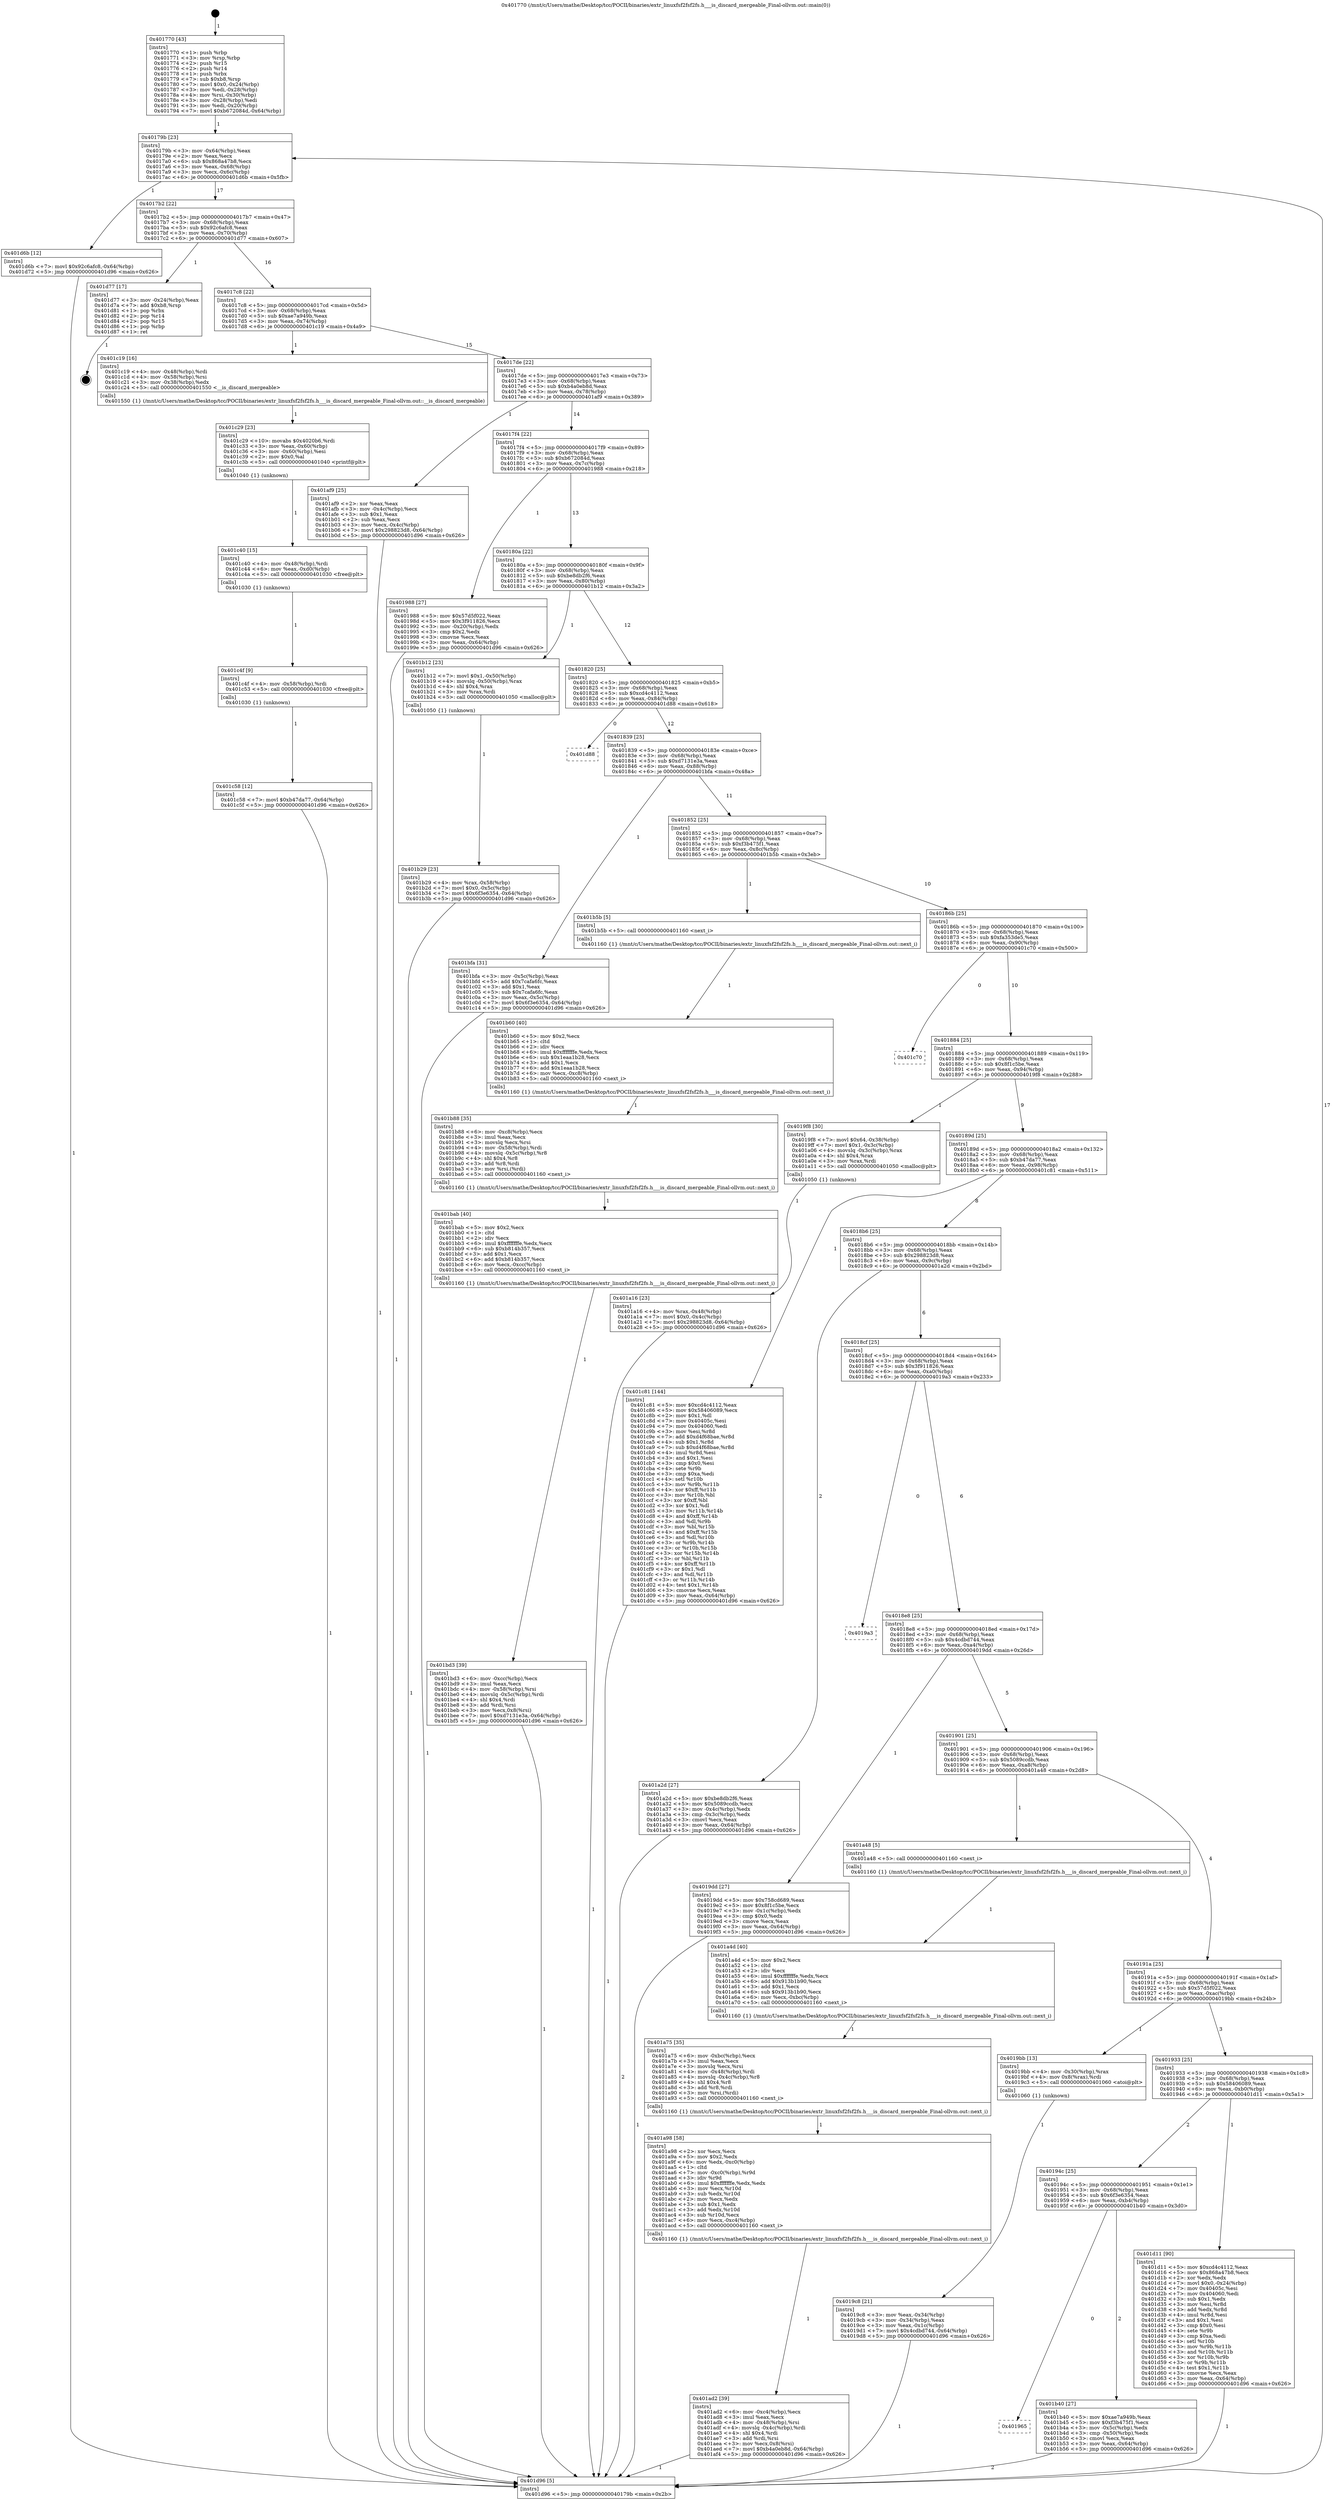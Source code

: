 digraph "0x401770" {
  label = "0x401770 (/mnt/c/Users/mathe/Desktop/tcc/POCII/binaries/extr_linuxfsf2fsf2fs.h___is_discard_mergeable_Final-ollvm.out::main(0))"
  labelloc = "t"
  node[shape=record]

  Entry [label="",width=0.3,height=0.3,shape=circle,fillcolor=black,style=filled]
  "0x40179b" [label="{
     0x40179b [23]\l
     | [instrs]\l
     &nbsp;&nbsp;0x40179b \<+3\>: mov -0x64(%rbp),%eax\l
     &nbsp;&nbsp;0x40179e \<+2\>: mov %eax,%ecx\l
     &nbsp;&nbsp;0x4017a0 \<+6\>: sub $0x868a47b8,%ecx\l
     &nbsp;&nbsp;0x4017a6 \<+3\>: mov %eax,-0x68(%rbp)\l
     &nbsp;&nbsp;0x4017a9 \<+3\>: mov %ecx,-0x6c(%rbp)\l
     &nbsp;&nbsp;0x4017ac \<+6\>: je 0000000000401d6b \<main+0x5fb\>\l
  }"]
  "0x401d6b" [label="{
     0x401d6b [12]\l
     | [instrs]\l
     &nbsp;&nbsp;0x401d6b \<+7\>: movl $0x92c6afc8,-0x64(%rbp)\l
     &nbsp;&nbsp;0x401d72 \<+5\>: jmp 0000000000401d96 \<main+0x626\>\l
  }"]
  "0x4017b2" [label="{
     0x4017b2 [22]\l
     | [instrs]\l
     &nbsp;&nbsp;0x4017b2 \<+5\>: jmp 00000000004017b7 \<main+0x47\>\l
     &nbsp;&nbsp;0x4017b7 \<+3\>: mov -0x68(%rbp),%eax\l
     &nbsp;&nbsp;0x4017ba \<+5\>: sub $0x92c6afc8,%eax\l
     &nbsp;&nbsp;0x4017bf \<+3\>: mov %eax,-0x70(%rbp)\l
     &nbsp;&nbsp;0x4017c2 \<+6\>: je 0000000000401d77 \<main+0x607\>\l
  }"]
  Exit [label="",width=0.3,height=0.3,shape=circle,fillcolor=black,style=filled,peripheries=2]
  "0x401d77" [label="{
     0x401d77 [17]\l
     | [instrs]\l
     &nbsp;&nbsp;0x401d77 \<+3\>: mov -0x24(%rbp),%eax\l
     &nbsp;&nbsp;0x401d7a \<+7\>: add $0xb8,%rsp\l
     &nbsp;&nbsp;0x401d81 \<+1\>: pop %rbx\l
     &nbsp;&nbsp;0x401d82 \<+2\>: pop %r14\l
     &nbsp;&nbsp;0x401d84 \<+2\>: pop %r15\l
     &nbsp;&nbsp;0x401d86 \<+1\>: pop %rbp\l
     &nbsp;&nbsp;0x401d87 \<+1\>: ret\l
  }"]
  "0x4017c8" [label="{
     0x4017c8 [22]\l
     | [instrs]\l
     &nbsp;&nbsp;0x4017c8 \<+5\>: jmp 00000000004017cd \<main+0x5d\>\l
     &nbsp;&nbsp;0x4017cd \<+3\>: mov -0x68(%rbp),%eax\l
     &nbsp;&nbsp;0x4017d0 \<+5\>: sub $0xae7a949b,%eax\l
     &nbsp;&nbsp;0x4017d5 \<+3\>: mov %eax,-0x74(%rbp)\l
     &nbsp;&nbsp;0x4017d8 \<+6\>: je 0000000000401c19 \<main+0x4a9\>\l
  }"]
  "0x401c58" [label="{
     0x401c58 [12]\l
     | [instrs]\l
     &nbsp;&nbsp;0x401c58 \<+7\>: movl $0xb47da77,-0x64(%rbp)\l
     &nbsp;&nbsp;0x401c5f \<+5\>: jmp 0000000000401d96 \<main+0x626\>\l
  }"]
  "0x401c19" [label="{
     0x401c19 [16]\l
     | [instrs]\l
     &nbsp;&nbsp;0x401c19 \<+4\>: mov -0x48(%rbp),%rdi\l
     &nbsp;&nbsp;0x401c1d \<+4\>: mov -0x58(%rbp),%rsi\l
     &nbsp;&nbsp;0x401c21 \<+3\>: mov -0x38(%rbp),%edx\l
     &nbsp;&nbsp;0x401c24 \<+5\>: call 0000000000401550 \<__is_discard_mergeable\>\l
     | [calls]\l
     &nbsp;&nbsp;0x401550 \{1\} (/mnt/c/Users/mathe/Desktop/tcc/POCII/binaries/extr_linuxfsf2fsf2fs.h___is_discard_mergeable_Final-ollvm.out::__is_discard_mergeable)\l
  }"]
  "0x4017de" [label="{
     0x4017de [22]\l
     | [instrs]\l
     &nbsp;&nbsp;0x4017de \<+5\>: jmp 00000000004017e3 \<main+0x73\>\l
     &nbsp;&nbsp;0x4017e3 \<+3\>: mov -0x68(%rbp),%eax\l
     &nbsp;&nbsp;0x4017e6 \<+5\>: sub $0xb4a0eb8d,%eax\l
     &nbsp;&nbsp;0x4017eb \<+3\>: mov %eax,-0x78(%rbp)\l
     &nbsp;&nbsp;0x4017ee \<+6\>: je 0000000000401af9 \<main+0x389\>\l
  }"]
  "0x401c4f" [label="{
     0x401c4f [9]\l
     | [instrs]\l
     &nbsp;&nbsp;0x401c4f \<+4\>: mov -0x58(%rbp),%rdi\l
     &nbsp;&nbsp;0x401c53 \<+5\>: call 0000000000401030 \<free@plt\>\l
     | [calls]\l
     &nbsp;&nbsp;0x401030 \{1\} (unknown)\l
  }"]
  "0x401af9" [label="{
     0x401af9 [25]\l
     | [instrs]\l
     &nbsp;&nbsp;0x401af9 \<+2\>: xor %eax,%eax\l
     &nbsp;&nbsp;0x401afb \<+3\>: mov -0x4c(%rbp),%ecx\l
     &nbsp;&nbsp;0x401afe \<+3\>: sub $0x1,%eax\l
     &nbsp;&nbsp;0x401b01 \<+2\>: sub %eax,%ecx\l
     &nbsp;&nbsp;0x401b03 \<+3\>: mov %ecx,-0x4c(%rbp)\l
     &nbsp;&nbsp;0x401b06 \<+7\>: movl $0x298823d8,-0x64(%rbp)\l
     &nbsp;&nbsp;0x401b0d \<+5\>: jmp 0000000000401d96 \<main+0x626\>\l
  }"]
  "0x4017f4" [label="{
     0x4017f4 [22]\l
     | [instrs]\l
     &nbsp;&nbsp;0x4017f4 \<+5\>: jmp 00000000004017f9 \<main+0x89\>\l
     &nbsp;&nbsp;0x4017f9 \<+3\>: mov -0x68(%rbp),%eax\l
     &nbsp;&nbsp;0x4017fc \<+5\>: sub $0xb672084d,%eax\l
     &nbsp;&nbsp;0x401801 \<+3\>: mov %eax,-0x7c(%rbp)\l
     &nbsp;&nbsp;0x401804 \<+6\>: je 0000000000401988 \<main+0x218\>\l
  }"]
  "0x401c40" [label="{
     0x401c40 [15]\l
     | [instrs]\l
     &nbsp;&nbsp;0x401c40 \<+4\>: mov -0x48(%rbp),%rdi\l
     &nbsp;&nbsp;0x401c44 \<+6\>: mov %eax,-0xd0(%rbp)\l
     &nbsp;&nbsp;0x401c4a \<+5\>: call 0000000000401030 \<free@plt\>\l
     | [calls]\l
     &nbsp;&nbsp;0x401030 \{1\} (unknown)\l
  }"]
  "0x401988" [label="{
     0x401988 [27]\l
     | [instrs]\l
     &nbsp;&nbsp;0x401988 \<+5\>: mov $0x57d5f022,%eax\l
     &nbsp;&nbsp;0x40198d \<+5\>: mov $0x3f911826,%ecx\l
     &nbsp;&nbsp;0x401992 \<+3\>: mov -0x20(%rbp),%edx\l
     &nbsp;&nbsp;0x401995 \<+3\>: cmp $0x2,%edx\l
     &nbsp;&nbsp;0x401998 \<+3\>: cmovne %ecx,%eax\l
     &nbsp;&nbsp;0x40199b \<+3\>: mov %eax,-0x64(%rbp)\l
     &nbsp;&nbsp;0x40199e \<+5\>: jmp 0000000000401d96 \<main+0x626\>\l
  }"]
  "0x40180a" [label="{
     0x40180a [22]\l
     | [instrs]\l
     &nbsp;&nbsp;0x40180a \<+5\>: jmp 000000000040180f \<main+0x9f\>\l
     &nbsp;&nbsp;0x40180f \<+3\>: mov -0x68(%rbp),%eax\l
     &nbsp;&nbsp;0x401812 \<+5\>: sub $0xbe8db2f6,%eax\l
     &nbsp;&nbsp;0x401817 \<+3\>: mov %eax,-0x80(%rbp)\l
     &nbsp;&nbsp;0x40181a \<+6\>: je 0000000000401b12 \<main+0x3a2\>\l
  }"]
  "0x401d96" [label="{
     0x401d96 [5]\l
     | [instrs]\l
     &nbsp;&nbsp;0x401d96 \<+5\>: jmp 000000000040179b \<main+0x2b\>\l
  }"]
  "0x401770" [label="{
     0x401770 [43]\l
     | [instrs]\l
     &nbsp;&nbsp;0x401770 \<+1\>: push %rbp\l
     &nbsp;&nbsp;0x401771 \<+3\>: mov %rsp,%rbp\l
     &nbsp;&nbsp;0x401774 \<+2\>: push %r15\l
     &nbsp;&nbsp;0x401776 \<+2\>: push %r14\l
     &nbsp;&nbsp;0x401778 \<+1\>: push %rbx\l
     &nbsp;&nbsp;0x401779 \<+7\>: sub $0xb8,%rsp\l
     &nbsp;&nbsp;0x401780 \<+7\>: movl $0x0,-0x24(%rbp)\l
     &nbsp;&nbsp;0x401787 \<+3\>: mov %edi,-0x28(%rbp)\l
     &nbsp;&nbsp;0x40178a \<+4\>: mov %rsi,-0x30(%rbp)\l
     &nbsp;&nbsp;0x40178e \<+3\>: mov -0x28(%rbp),%edi\l
     &nbsp;&nbsp;0x401791 \<+3\>: mov %edi,-0x20(%rbp)\l
     &nbsp;&nbsp;0x401794 \<+7\>: movl $0xb672084d,-0x64(%rbp)\l
  }"]
  "0x401c29" [label="{
     0x401c29 [23]\l
     | [instrs]\l
     &nbsp;&nbsp;0x401c29 \<+10\>: movabs $0x4020b6,%rdi\l
     &nbsp;&nbsp;0x401c33 \<+3\>: mov %eax,-0x60(%rbp)\l
     &nbsp;&nbsp;0x401c36 \<+3\>: mov -0x60(%rbp),%esi\l
     &nbsp;&nbsp;0x401c39 \<+2\>: mov $0x0,%al\l
     &nbsp;&nbsp;0x401c3b \<+5\>: call 0000000000401040 \<printf@plt\>\l
     | [calls]\l
     &nbsp;&nbsp;0x401040 \{1\} (unknown)\l
  }"]
  "0x401b12" [label="{
     0x401b12 [23]\l
     | [instrs]\l
     &nbsp;&nbsp;0x401b12 \<+7\>: movl $0x1,-0x50(%rbp)\l
     &nbsp;&nbsp;0x401b19 \<+4\>: movslq -0x50(%rbp),%rax\l
     &nbsp;&nbsp;0x401b1d \<+4\>: shl $0x4,%rax\l
     &nbsp;&nbsp;0x401b21 \<+3\>: mov %rax,%rdi\l
     &nbsp;&nbsp;0x401b24 \<+5\>: call 0000000000401050 \<malloc@plt\>\l
     | [calls]\l
     &nbsp;&nbsp;0x401050 \{1\} (unknown)\l
  }"]
  "0x401820" [label="{
     0x401820 [25]\l
     | [instrs]\l
     &nbsp;&nbsp;0x401820 \<+5\>: jmp 0000000000401825 \<main+0xb5\>\l
     &nbsp;&nbsp;0x401825 \<+3\>: mov -0x68(%rbp),%eax\l
     &nbsp;&nbsp;0x401828 \<+5\>: sub $0xcd4c4112,%eax\l
     &nbsp;&nbsp;0x40182d \<+6\>: mov %eax,-0x84(%rbp)\l
     &nbsp;&nbsp;0x401833 \<+6\>: je 0000000000401d88 \<main+0x618\>\l
  }"]
  "0x401bd3" [label="{
     0x401bd3 [39]\l
     | [instrs]\l
     &nbsp;&nbsp;0x401bd3 \<+6\>: mov -0xcc(%rbp),%ecx\l
     &nbsp;&nbsp;0x401bd9 \<+3\>: imul %eax,%ecx\l
     &nbsp;&nbsp;0x401bdc \<+4\>: mov -0x58(%rbp),%rsi\l
     &nbsp;&nbsp;0x401be0 \<+4\>: movslq -0x5c(%rbp),%rdi\l
     &nbsp;&nbsp;0x401be4 \<+4\>: shl $0x4,%rdi\l
     &nbsp;&nbsp;0x401be8 \<+3\>: add %rdi,%rsi\l
     &nbsp;&nbsp;0x401beb \<+3\>: mov %ecx,0x8(%rsi)\l
     &nbsp;&nbsp;0x401bee \<+7\>: movl $0xd7131e3a,-0x64(%rbp)\l
     &nbsp;&nbsp;0x401bf5 \<+5\>: jmp 0000000000401d96 \<main+0x626\>\l
  }"]
  "0x401d88" [label="{
     0x401d88\l
  }", style=dashed]
  "0x401839" [label="{
     0x401839 [25]\l
     | [instrs]\l
     &nbsp;&nbsp;0x401839 \<+5\>: jmp 000000000040183e \<main+0xce\>\l
     &nbsp;&nbsp;0x40183e \<+3\>: mov -0x68(%rbp),%eax\l
     &nbsp;&nbsp;0x401841 \<+5\>: sub $0xd7131e3a,%eax\l
     &nbsp;&nbsp;0x401846 \<+6\>: mov %eax,-0x88(%rbp)\l
     &nbsp;&nbsp;0x40184c \<+6\>: je 0000000000401bfa \<main+0x48a\>\l
  }"]
  "0x401bab" [label="{
     0x401bab [40]\l
     | [instrs]\l
     &nbsp;&nbsp;0x401bab \<+5\>: mov $0x2,%ecx\l
     &nbsp;&nbsp;0x401bb0 \<+1\>: cltd\l
     &nbsp;&nbsp;0x401bb1 \<+2\>: idiv %ecx\l
     &nbsp;&nbsp;0x401bb3 \<+6\>: imul $0xfffffffe,%edx,%ecx\l
     &nbsp;&nbsp;0x401bb9 \<+6\>: sub $0xb814b357,%ecx\l
     &nbsp;&nbsp;0x401bbf \<+3\>: add $0x1,%ecx\l
     &nbsp;&nbsp;0x401bc2 \<+6\>: add $0xb814b357,%ecx\l
     &nbsp;&nbsp;0x401bc8 \<+6\>: mov %ecx,-0xcc(%rbp)\l
     &nbsp;&nbsp;0x401bce \<+5\>: call 0000000000401160 \<next_i\>\l
     | [calls]\l
     &nbsp;&nbsp;0x401160 \{1\} (/mnt/c/Users/mathe/Desktop/tcc/POCII/binaries/extr_linuxfsf2fsf2fs.h___is_discard_mergeable_Final-ollvm.out::next_i)\l
  }"]
  "0x401bfa" [label="{
     0x401bfa [31]\l
     | [instrs]\l
     &nbsp;&nbsp;0x401bfa \<+3\>: mov -0x5c(%rbp),%eax\l
     &nbsp;&nbsp;0x401bfd \<+5\>: add $0x7cafa6fc,%eax\l
     &nbsp;&nbsp;0x401c02 \<+3\>: add $0x1,%eax\l
     &nbsp;&nbsp;0x401c05 \<+5\>: sub $0x7cafa6fc,%eax\l
     &nbsp;&nbsp;0x401c0a \<+3\>: mov %eax,-0x5c(%rbp)\l
     &nbsp;&nbsp;0x401c0d \<+7\>: movl $0x6f3e6354,-0x64(%rbp)\l
     &nbsp;&nbsp;0x401c14 \<+5\>: jmp 0000000000401d96 \<main+0x626\>\l
  }"]
  "0x401852" [label="{
     0x401852 [25]\l
     | [instrs]\l
     &nbsp;&nbsp;0x401852 \<+5\>: jmp 0000000000401857 \<main+0xe7\>\l
     &nbsp;&nbsp;0x401857 \<+3\>: mov -0x68(%rbp),%eax\l
     &nbsp;&nbsp;0x40185a \<+5\>: sub $0xf3b475f1,%eax\l
     &nbsp;&nbsp;0x40185f \<+6\>: mov %eax,-0x8c(%rbp)\l
     &nbsp;&nbsp;0x401865 \<+6\>: je 0000000000401b5b \<main+0x3eb\>\l
  }"]
  "0x401b88" [label="{
     0x401b88 [35]\l
     | [instrs]\l
     &nbsp;&nbsp;0x401b88 \<+6\>: mov -0xc8(%rbp),%ecx\l
     &nbsp;&nbsp;0x401b8e \<+3\>: imul %eax,%ecx\l
     &nbsp;&nbsp;0x401b91 \<+3\>: movslq %ecx,%rsi\l
     &nbsp;&nbsp;0x401b94 \<+4\>: mov -0x58(%rbp),%rdi\l
     &nbsp;&nbsp;0x401b98 \<+4\>: movslq -0x5c(%rbp),%r8\l
     &nbsp;&nbsp;0x401b9c \<+4\>: shl $0x4,%r8\l
     &nbsp;&nbsp;0x401ba0 \<+3\>: add %r8,%rdi\l
     &nbsp;&nbsp;0x401ba3 \<+3\>: mov %rsi,(%rdi)\l
     &nbsp;&nbsp;0x401ba6 \<+5\>: call 0000000000401160 \<next_i\>\l
     | [calls]\l
     &nbsp;&nbsp;0x401160 \{1\} (/mnt/c/Users/mathe/Desktop/tcc/POCII/binaries/extr_linuxfsf2fsf2fs.h___is_discard_mergeable_Final-ollvm.out::next_i)\l
  }"]
  "0x401b5b" [label="{
     0x401b5b [5]\l
     | [instrs]\l
     &nbsp;&nbsp;0x401b5b \<+5\>: call 0000000000401160 \<next_i\>\l
     | [calls]\l
     &nbsp;&nbsp;0x401160 \{1\} (/mnt/c/Users/mathe/Desktop/tcc/POCII/binaries/extr_linuxfsf2fsf2fs.h___is_discard_mergeable_Final-ollvm.out::next_i)\l
  }"]
  "0x40186b" [label="{
     0x40186b [25]\l
     | [instrs]\l
     &nbsp;&nbsp;0x40186b \<+5\>: jmp 0000000000401870 \<main+0x100\>\l
     &nbsp;&nbsp;0x401870 \<+3\>: mov -0x68(%rbp),%eax\l
     &nbsp;&nbsp;0x401873 \<+5\>: sub $0xfa353de5,%eax\l
     &nbsp;&nbsp;0x401878 \<+6\>: mov %eax,-0x90(%rbp)\l
     &nbsp;&nbsp;0x40187e \<+6\>: je 0000000000401c70 \<main+0x500\>\l
  }"]
  "0x401b60" [label="{
     0x401b60 [40]\l
     | [instrs]\l
     &nbsp;&nbsp;0x401b60 \<+5\>: mov $0x2,%ecx\l
     &nbsp;&nbsp;0x401b65 \<+1\>: cltd\l
     &nbsp;&nbsp;0x401b66 \<+2\>: idiv %ecx\l
     &nbsp;&nbsp;0x401b68 \<+6\>: imul $0xfffffffe,%edx,%ecx\l
     &nbsp;&nbsp;0x401b6e \<+6\>: sub $0x1eaa1b28,%ecx\l
     &nbsp;&nbsp;0x401b74 \<+3\>: add $0x1,%ecx\l
     &nbsp;&nbsp;0x401b77 \<+6\>: add $0x1eaa1b28,%ecx\l
     &nbsp;&nbsp;0x401b7d \<+6\>: mov %ecx,-0xc8(%rbp)\l
     &nbsp;&nbsp;0x401b83 \<+5\>: call 0000000000401160 \<next_i\>\l
     | [calls]\l
     &nbsp;&nbsp;0x401160 \{1\} (/mnt/c/Users/mathe/Desktop/tcc/POCII/binaries/extr_linuxfsf2fsf2fs.h___is_discard_mergeable_Final-ollvm.out::next_i)\l
  }"]
  "0x401c70" [label="{
     0x401c70\l
  }", style=dashed]
  "0x401884" [label="{
     0x401884 [25]\l
     | [instrs]\l
     &nbsp;&nbsp;0x401884 \<+5\>: jmp 0000000000401889 \<main+0x119\>\l
     &nbsp;&nbsp;0x401889 \<+3\>: mov -0x68(%rbp),%eax\l
     &nbsp;&nbsp;0x40188c \<+5\>: sub $0x8f1c5be,%eax\l
     &nbsp;&nbsp;0x401891 \<+6\>: mov %eax,-0x94(%rbp)\l
     &nbsp;&nbsp;0x401897 \<+6\>: je 00000000004019f8 \<main+0x288\>\l
  }"]
  "0x401965" [label="{
     0x401965\l
  }", style=dashed]
  "0x4019f8" [label="{
     0x4019f8 [30]\l
     | [instrs]\l
     &nbsp;&nbsp;0x4019f8 \<+7\>: movl $0x64,-0x38(%rbp)\l
     &nbsp;&nbsp;0x4019ff \<+7\>: movl $0x1,-0x3c(%rbp)\l
     &nbsp;&nbsp;0x401a06 \<+4\>: movslq -0x3c(%rbp),%rax\l
     &nbsp;&nbsp;0x401a0a \<+4\>: shl $0x4,%rax\l
     &nbsp;&nbsp;0x401a0e \<+3\>: mov %rax,%rdi\l
     &nbsp;&nbsp;0x401a11 \<+5\>: call 0000000000401050 \<malloc@plt\>\l
     | [calls]\l
     &nbsp;&nbsp;0x401050 \{1\} (unknown)\l
  }"]
  "0x40189d" [label="{
     0x40189d [25]\l
     | [instrs]\l
     &nbsp;&nbsp;0x40189d \<+5\>: jmp 00000000004018a2 \<main+0x132\>\l
     &nbsp;&nbsp;0x4018a2 \<+3\>: mov -0x68(%rbp),%eax\l
     &nbsp;&nbsp;0x4018a5 \<+5\>: sub $0xb47da77,%eax\l
     &nbsp;&nbsp;0x4018aa \<+6\>: mov %eax,-0x98(%rbp)\l
     &nbsp;&nbsp;0x4018b0 \<+6\>: je 0000000000401c81 \<main+0x511\>\l
  }"]
  "0x401b40" [label="{
     0x401b40 [27]\l
     | [instrs]\l
     &nbsp;&nbsp;0x401b40 \<+5\>: mov $0xae7a949b,%eax\l
     &nbsp;&nbsp;0x401b45 \<+5\>: mov $0xf3b475f1,%ecx\l
     &nbsp;&nbsp;0x401b4a \<+3\>: mov -0x5c(%rbp),%edx\l
     &nbsp;&nbsp;0x401b4d \<+3\>: cmp -0x50(%rbp),%edx\l
     &nbsp;&nbsp;0x401b50 \<+3\>: cmovl %ecx,%eax\l
     &nbsp;&nbsp;0x401b53 \<+3\>: mov %eax,-0x64(%rbp)\l
     &nbsp;&nbsp;0x401b56 \<+5\>: jmp 0000000000401d96 \<main+0x626\>\l
  }"]
  "0x401c81" [label="{
     0x401c81 [144]\l
     | [instrs]\l
     &nbsp;&nbsp;0x401c81 \<+5\>: mov $0xcd4c4112,%eax\l
     &nbsp;&nbsp;0x401c86 \<+5\>: mov $0x58406089,%ecx\l
     &nbsp;&nbsp;0x401c8b \<+2\>: mov $0x1,%dl\l
     &nbsp;&nbsp;0x401c8d \<+7\>: mov 0x40405c,%esi\l
     &nbsp;&nbsp;0x401c94 \<+7\>: mov 0x404060,%edi\l
     &nbsp;&nbsp;0x401c9b \<+3\>: mov %esi,%r8d\l
     &nbsp;&nbsp;0x401c9e \<+7\>: add $0xd4f68bae,%r8d\l
     &nbsp;&nbsp;0x401ca5 \<+4\>: sub $0x1,%r8d\l
     &nbsp;&nbsp;0x401ca9 \<+7\>: sub $0xd4f68bae,%r8d\l
     &nbsp;&nbsp;0x401cb0 \<+4\>: imul %r8d,%esi\l
     &nbsp;&nbsp;0x401cb4 \<+3\>: and $0x1,%esi\l
     &nbsp;&nbsp;0x401cb7 \<+3\>: cmp $0x0,%esi\l
     &nbsp;&nbsp;0x401cba \<+4\>: sete %r9b\l
     &nbsp;&nbsp;0x401cbe \<+3\>: cmp $0xa,%edi\l
     &nbsp;&nbsp;0x401cc1 \<+4\>: setl %r10b\l
     &nbsp;&nbsp;0x401cc5 \<+3\>: mov %r9b,%r11b\l
     &nbsp;&nbsp;0x401cc8 \<+4\>: xor $0xff,%r11b\l
     &nbsp;&nbsp;0x401ccc \<+3\>: mov %r10b,%bl\l
     &nbsp;&nbsp;0x401ccf \<+3\>: xor $0xff,%bl\l
     &nbsp;&nbsp;0x401cd2 \<+3\>: xor $0x1,%dl\l
     &nbsp;&nbsp;0x401cd5 \<+3\>: mov %r11b,%r14b\l
     &nbsp;&nbsp;0x401cd8 \<+4\>: and $0xff,%r14b\l
     &nbsp;&nbsp;0x401cdc \<+3\>: and %dl,%r9b\l
     &nbsp;&nbsp;0x401cdf \<+3\>: mov %bl,%r15b\l
     &nbsp;&nbsp;0x401ce2 \<+4\>: and $0xff,%r15b\l
     &nbsp;&nbsp;0x401ce6 \<+3\>: and %dl,%r10b\l
     &nbsp;&nbsp;0x401ce9 \<+3\>: or %r9b,%r14b\l
     &nbsp;&nbsp;0x401cec \<+3\>: or %r10b,%r15b\l
     &nbsp;&nbsp;0x401cef \<+3\>: xor %r15b,%r14b\l
     &nbsp;&nbsp;0x401cf2 \<+3\>: or %bl,%r11b\l
     &nbsp;&nbsp;0x401cf5 \<+4\>: xor $0xff,%r11b\l
     &nbsp;&nbsp;0x401cf9 \<+3\>: or $0x1,%dl\l
     &nbsp;&nbsp;0x401cfc \<+3\>: and %dl,%r11b\l
     &nbsp;&nbsp;0x401cff \<+3\>: or %r11b,%r14b\l
     &nbsp;&nbsp;0x401d02 \<+4\>: test $0x1,%r14b\l
     &nbsp;&nbsp;0x401d06 \<+3\>: cmovne %ecx,%eax\l
     &nbsp;&nbsp;0x401d09 \<+3\>: mov %eax,-0x64(%rbp)\l
     &nbsp;&nbsp;0x401d0c \<+5\>: jmp 0000000000401d96 \<main+0x626\>\l
  }"]
  "0x4018b6" [label="{
     0x4018b6 [25]\l
     | [instrs]\l
     &nbsp;&nbsp;0x4018b6 \<+5\>: jmp 00000000004018bb \<main+0x14b\>\l
     &nbsp;&nbsp;0x4018bb \<+3\>: mov -0x68(%rbp),%eax\l
     &nbsp;&nbsp;0x4018be \<+5\>: sub $0x298823d8,%eax\l
     &nbsp;&nbsp;0x4018c3 \<+6\>: mov %eax,-0x9c(%rbp)\l
     &nbsp;&nbsp;0x4018c9 \<+6\>: je 0000000000401a2d \<main+0x2bd\>\l
  }"]
  "0x40194c" [label="{
     0x40194c [25]\l
     | [instrs]\l
     &nbsp;&nbsp;0x40194c \<+5\>: jmp 0000000000401951 \<main+0x1e1\>\l
     &nbsp;&nbsp;0x401951 \<+3\>: mov -0x68(%rbp),%eax\l
     &nbsp;&nbsp;0x401954 \<+5\>: sub $0x6f3e6354,%eax\l
     &nbsp;&nbsp;0x401959 \<+6\>: mov %eax,-0xb4(%rbp)\l
     &nbsp;&nbsp;0x40195f \<+6\>: je 0000000000401b40 \<main+0x3d0\>\l
  }"]
  "0x401a2d" [label="{
     0x401a2d [27]\l
     | [instrs]\l
     &nbsp;&nbsp;0x401a2d \<+5\>: mov $0xbe8db2f6,%eax\l
     &nbsp;&nbsp;0x401a32 \<+5\>: mov $0x5089ccdb,%ecx\l
     &nbsp;&nbsp;0x401a37 \<+3\>: mov -0x4c(%rbp),%edx\l
     &nbsp;&nbsp;0x401a3a \<+3\>: cmp -0x3c(%rbp),%edx\l
     &nbsp;&nbsp;0x401a3d \<+3\>: cmovl %ecx,%eax\l
     &nbsp;&nbsp;0x401a40 \<+3\>: mov %eax,-0x64(%rbp)\l
     &nbsp;&nbsp;0x401a43 \<+5\>: jmp 0000000000401d96 \<main+0x626\>\l
  }"]
  "0x4018cf" [label="{
     0x4018cf [25]\l
     | [instrs]\l
     &nbsp;&nbsp;0x4018cf \<+5\>: jmp 00000000004018d4 \<main+0x164\>\l
     &nbsp;&nbsp;0x4018d4 \<+3\>: mov -0x68(%rbp),%eax\l
     &nbsp;&nbsp;0x4018d7 \<+5\>: sub $0x3f911826,%eax\l
     &nbsp;&nbsp;0x4018dc \<+6\>: mov %eax,-0xa0(%rbp)\l
     &nbsp;&nbsp;0x4018e2 \<+6\>: je 00000000004019a3 \<main+0x233\>\l
  }"]
  "0x401d11" [label="{
     0x401d11 [90]\l
     | [instrs]\l
     &nbsp;&nbsp;0x401d11 \<+5\>: mov $0xcd4c4112,%eax\l
     &nbsp;&nbsp;0x401d16 \<+5\>: mov $0x868a47b8,%ecx\l
     &nbsp;&nbsp;0x401d1b \<+2\>: xor %edx,%edx\l
     &nbsp;&nbsp;0x401d1d \<+7\>: movl $0x0,-0x24(%rbp)\l
     &nbsp;&nbsp;0x401d24 \<+7\>: mov 0x40405c,%esi\l
     &nbsp;&nbsp;0x401d2b \<+7\>: mov 0x404060,%edi\l
     &nbsp;&nbsp;0x401d32 \<+3\>: sub $0x1,%edx\l
     &nbsp;&nbsp;0x401d35 \<+3\>: mov %esi,%r8d\l
     &nbsp;&nbsp;0x401d38 \<+3\>: add %edx,%r8d\l
     &nbsp;&nbsp;0x401d3b \<+4\>: imul %r8d,%esi\l
     &nbsp;&nbsp;0x401d3f \<+3\>: and $0x1,%esi\l
     &nbsp;&nbsp;0x401d42 \<+3\>: cmp $0x0,%esi\l
     &nbsp;&nbsp;0x401d45 \<+4\>: sete %r9b\l
     &nbsp;&nbsp;0x401d49 \<+3\>: cmp $0xa,%edi\l
     &nbsp;&nbsp;0x401d4c \<+4\>: setl %r10b\l
     &nbsp;&nbsp;0x401d50 \<+3\>: mov %r9b,%r11b\l
     &nbsp;&nbsp;0x401d53 \<+3\>: and %r10b,%r11b\l
     &nbsp;&nbsp;0x401d56 \<+3\>: xor %r10b,%r9b\l
     &nbsp;&nbsp;0x401d59 \<+3\>: or %r9b,%r11b\l
     &nbsp;&nbsp;0x401d5c \<+4\>: test $0x1,%r11b\l
     &nbsp;&nbsp;0x401d60 \<+3\>: cmovne %ecx,%eax\l
     &nbsp;&nbsp;0x401d63 \<+3\>: mov %eax,-0x64(%rbp)\l
     &nbsp;&nbsp;0x401d66 \<+5\>: jmp 0000000000401d96 \<main+0x626\>\l
  }"]
  "0x4019a3" [label="{
     0x4019a3\l
  }", style=dashed]
  "0x4018e8" [label="{
     0x4018e8 [25]\l
     | [instrs]\l
     &nbsp;&nbsp;0x4018e8 \<+5\>: jmp 00000000004018ed \<main+0x17d\>\l
     &nbsp;&nbsp;0x4018ed \<+3\>: mov -0x68(%rbp),%eax\l
     &nbsp;&nbsp;0x4018f0 \<+5\>: sub $0x4cdbd744,%eax\l
     &nbsp;&nbsp;0x4018f5 \<+6\>: mov %eax,-0xa4(%rbp)\l
     &nbsp;&nbsp;0x4018fb \<+6\>: je 00000000004019dd \<main+0x26d\>\l
  }"]
  "0x401b29" [label="{
     0x401b29 [23]\l
     | [instrs]\l
     &nbsp;&nbsp;0x401b29 \<+4\>: mov %rax,-0x58(%rbp)\l
     &nbsp;&nbsp;0x401b2d \<+7\>: movl $0x0,-0x5c(%rbp)\l
     &nbsp;&nbsp;0x401b34 \<+7\>: movl $0x6f3e6354,-0x64(%rbp)\l
     &nbsp;&nbsp;0x401b3b \<+5\>: jmp 0000000000401d96 \<main+0x626\>\l
  }"]
  "0x4019dd" [label="{
     0x4019dd [27]\l
     | [instrs]\l
     &nbsp;&nbsp;0x4019dd \<+5\>: mov $0x758cd689,%eax\l
     &nbsp;&nbsp;0x4019e2 \<+5\>: mov $0x8f1c5be,%ecx\l
     &nbsp;&nbsp;0x4019e7 \<+3\>: mov -0x1c(%rbp),%edx\l
     &nbsp;&nbsp;0x4019ea \<+3\>: cmp $0x0,%edx\l
     &nbsp;&nbsp;0x4019ed \<+3\>: cmove %ecx,%eax\l
     &nbsp;&nbsp;0x4019f0 \<+3\>: mov %eax,-0x64(%rbp)\l
     &nbsp;&nbsp;0x4019f3 \<+5\>: jmp 0000000000401d96 \<main+0x626\>\l
  }"]
  "0x401901" [label="{
     0x401901 [25]\l
     | [instrs]\l
     &nbsp;&nbsp;0x401901 \<+5\>: jmp 0000000000401906 \<main+0x196\>\l
     &nbsp;&nbsp;0x401906 \<+3\>: mov -0x68(%rbp),%eax\l
     &nbsp;&nbsp;0x401909 \<+5\>: sub $0x5089ccdb,%eax\l
     &nbsp;&nbsp;0x40190e \<+6\>: mov %eax,-0xa8(%rbp)\l
     &nbsp;&nbsp;0x401914 \<+6\>: je 0000000000401a48 \<main+0x2d8\>\l
  }"]
  "0x401ad2" [label="{
     0x401ad2 [39]\l
     | [instrs]\l
     &nbsp;&nbsp;0x401ad2 \<+6\>: mov -0xc4(%rbp),%ecx\l
     &nbsp;&nbsp;0x401ad8 \<+3\>: imul %eax,%ecx\l
     &nbsp;&nbsp;0x401adb \<+4\>: mov -0x48(%rbp),%rsi\l
     &nbsp;&nbsp;0x401adf \<+4\>: movslq -0x4c(%rbp),%rdi\l
     &nbsp;&nbsp;0x401ae3 \<+4\>: shl $0x4,%rdi\l
     &nbsp;&nbsp;0x401ae7 \<+3\>: add %rdi,%rsi\l
     &nbsp;&nbsp;0x401aea \<+3\>: mov %ecx,0x8(%rsi)\l
     &nbsp;&nbsp;0x401aed \<+7\>: movl $0xb4a0eb8d,-0x64(%rbp)\l
     &nbsp;&nbsp;0x401af4 \<+5\>: jmp 0000000000401d96 \<main+0x626\>\l
  }"]
  "0x401a48" [label="{
     0x401a48 [5]\l
     | [instrs]\l
     &nbsp;&nbsp;0x401a48 \<+5\>: call 0000000000401160 \<next_i\>\l
     | [calls]\l
     &nbsp;&nbsp;0x401160 \{1\} (/mnt/c/Users/mathe/Desktop/tcc/POCII/binaries/extr_linuxfsf2fsf2fs.h___is_discard_mergeable_Final-ollvm.out::next_i)\l
  }"]
  "0x40191a" [label="{
     0x40191a [25]\l
     | [instrs]\l
     &nbsp;&nbsp;0x40191a \<+5\>: jmp 000000000040191f \<main+0x1af\>\l
     &nbsp;&nbsp;0x40191f \<+3\>: mov -0x68(%rbp),%eax\l
     &nbsp;&nbsp;0x401922 \<+5\>: sub $0x57d5f022,%eax\l
     &nbsp;&nbsp;0x401927 \<+6\>: mov %eax,-0xac(%rbp)\l
     &nbsp;&nbsp;0x40192d \<+6\>: je 00000000004019bb \<main+0x24b\>\l
  }"]
  "0x401a98" [label="{
     0x401a98 [58]\l
     | [instrs]\l
     &nbsp;&nbsp;0x401a98 \<+2\>: xor %ecx,%ecx\l
     &nbsp;&nbsp;0x401a9a \<+5\>: mov $0x2,%edx\l
     &nbsp;&nbsp;0x401a9f \<+6\>: mov %edx,-0xc0(%rbp)\l
     &nbsp;&nbsp;0x401aa5 \<+1\>: cltd\l
     &nbsp;&nbsp;0x401aa6 \<+7\>: mov -0xc0(%rbp),%r9d\l
     &nbsp;&nbsp;0x401aad \<+3\>: idiv %r9d\l
     &nbsp;&nbsp;0x401ab0 \<+6\>: imul $0xfffffffe,%edx,%edx\l
     &nbsp;&nbsp;0x401ab6 \<+3\>: mov %ecx,%r10d\l
     &nbsp;&nbsp;0x401ab9 \<+3\>: sub %edx,%r10d\l
     &nbsp;&nbsp;0x401abc \<+2\>: mov %ecx,%edx\l
     &nbsp;&nbsp;0x401abe \<+3\>: sub $0x1,%edx\l
     &nbsp;&nbsp;0x401ac1 \<+3\>: add %edx,%r10d\l
     &nbsp;&nbsp;0x401ac4 \<+3\>: sub %r10d,%ecx\l
     &nbsp;&nbsp;0x401ac7 \<+6\>: mov %ecx,-0xc4(%rbp)\l
     &nbsp;&nbsp;0x401acd \<+5\>: call 0000000000401160 \<next_i\>\l
     | [calls]\l
     &nbsp;&nbsp;0x401160 \{1\} (/mnt/c/Users/mathe/Desktop/tcc/POCII/binaries/extr_linuxfsf2fsf2fs.h___is_discard_mergeable_Final-ollvm.out::next_i)\l
  }"]
  "0x4019bb" [label="{
     0x4019bb [13]\l
     | [instrs]\l
     &nbsp;&nbsp;0x4019bb \<+4\>: mov -0x30(%rbp),%rax\l
     &nbsp;&nbsp;0x4019bf \<+4\>: mov 0x8(%rax),%rdi\l
     &nbsp;&nbsp;0x4019c3 \<+5\>: call 0000000000401060 \<atoi@plt\>\l
     | [calls]\l
     &nbsp;&nbsp;0x401060 \{1\} (unknown)\l
  }"]
  "0x401933" [label="{
     0x401933 [25]\l
     | [instrs]\l
     &nbsp;&nbsp;0x401933 \<+5\>: jmp 0000000000401938 \<main+0x1c8\>\l
     &nbsp;&nbsp;0x401938 \<+3\>: mov -0x68(%rbp),%eax\l
     &nbsp;&nbsp;0x40193b \<+5\>: sub $0x58406089,%eax\l
     &nbsp;&nbsp;0x401940 \<+6\>: mov %eax,-0xb0(%rbp)\l
     &nbsp;&nbsp;0x401946 \<+6\>: je 0000000000401d11 \<main+0x5a1\>\l
  }"]
  "0x4019c8" [label="{
     0x4019c8 [21]\l
     | [instrs]\l
     &nbsp;&nbsp;0x4019c8 \<+3\>: mov %eax,-0x34(%rbp)\l
     &nbsp;&nbsp;0x4019cb \<+3\>: mov -0x34(%rbp),%eax\l
     &nbsp;&nbsp;0x4019ce \<+3\>: mov %eax,-0x1c(%rbp)\l
     &nbsp;&nbsp;0x4019d1 \<+7\>: movl $0x4cdbd744,-0x64(%rbp)\l
     &nbsp;&nbsp;0x4019d8 \<+5\>: jmp 0000000000401d96 \<main+0x626\>\l
  }"]
  "0x401a16" [label="{
     0x401a16 [23]\l
     | [instrs]\l
     &nbsp;&nbsp;0x401a16 \<+4\>: mov %rax,-0x48(%rbp)\l
     &nbsp;&nbsp;0x401a1a \<+7\>: movl $0x0,-0x4c(%rbp)\l
     &nbsp;&nbsp;0x401a21 \<+7\>: movl $0x298823d8,-0x64(%rbp)\l
     &nbsp;&nbsp;0x401a28 \<+5\>: jmp 0000000000401d96 \<main+0x626\>\l
  }"]
  "0x401a4d" [label="{
     0x401a4d [40]\l
     | [instrs]\l
     &nbsp;&nbsp;0x401a4d \<+5\>: mov $0x2,%ecx\l
     &nbsp;&nbsp;0x401a52 \<+1\>: cltd\l
     &nbsp;&nbsp;0x401a53 \<+2\>: idiv %ecx\l
     &nbsp;&nbsp;0x401a55 \<+6\>: imul $0xfffffffe,%edx,%ecx\l
     &nbsp;&nbsp;0x401a5b \<+6\>: add $0x913b1b90,%ecx\l
     &nbsp;&nbsp;0x401a61 \<+3\>: add $0x1,%ecx\l
     &nbsp;&nbsp;0x401a64 \<+6\>: sub $0x913b1b90,%ecx\l
     &nbsp;&nbsp;0x401a6a \<+6\>: mov %ecx,-0xbc(%rbp)\l
     &nbsp;&nbsp;0x401a70 \<+5\>: call 0000000000401160 \<next_i\>\l
     | [calls]\l
     &nbsp;&nbsp;0x401160 \{1\} (/mnt/c/Users/mathe/Desktop/tcc/POCII/binaries/extr_linuxfsf2fsf2fs.h___is_discard_mergeable_Final-ollvm.out::next_i)\l
  }"]
  "0x401a75" [label="{
     0x401a75 [35]\l
     | [instrs]\l
     &nbsp;&nbsp;0x401a75 \<+6\>: mov -0xbc(%rbp),%ecx\l
     &nbsp;&nbsp;0x401a7b \<+3\>: imul %eax,%ecx\l
     &nbsp;&nbsp;0x401a7e \<+3\>: movslq %ecx,%rsi\l
     &nbsp;&nbsp;0x401a81 \<+4\>: mov -0x48(%rbp),%rdi\l
     &nbsp;&nbsp;0x401a85 \<+4\>: movslq -0x4c(%rbp),%r8\l
     &nbsp;&nbsp;0x401a89 \<+4\>: shl $0x4,%r8\l
     &nbsp;&nbsp;0x401a8d \<+3\>: add %r8,%rdi\l
     &nbsp;&nbsp;0x401a90 \<+3\>: mov %rsi,(%rdi)\l
     &nbsp;&nbsp;0x401a93 \<+5\>: call 0000000000401160 \<next_i\>\l
     | [calls]\l
     &nbsp;&nbsp;0x401160 \{1\} (/mnt/c/Users/mathe/Desktop/tcc/POCII/binaries/extr_linuxfsf2fsf2fs.h___is_discard_mergeable_Final-ollvm.out::next_i)\l
  }"]
  Entry -> "0x401770" [label=" 1"]
  "0x40179b" -> "0x401d6b" [label=" 1"]
  "0x40179b" -> "0x4017b2" [label=" 17"]
  "0x401d77" -> Exit [label=" 1"]
  "0x4017b2" -> "0x401d77" [label=" 1"]
  "0x4017b2" -> "0x4017c8" [label=" 16"]
  "0x401d6b" -> "0x401d96" [label=" 1"]
  "0x4017c8" -> "0x401c19" [label=" 1"]
  "0x4017c8" -> "0x4017de" [label=" 15"]
  "0x401d11" -> "0x401d96" [label=" 1"]
  "0x4017de" -> "0x401af9" [label=" 1"]
  "0x4017de" -> "0x4017f4" [label=" 14"]
  "0x401c81" -> "0x401d96" [label=" 1"]
  "0x4017f4" -> "0x401988" [label=" 1"]
  "0x4017f4" -> "0x40180a" [label=" 13"]
  "0x401988" -> "0x401d96" [label=" 1"]
  "0x401770" -> "0x40179b" [label=" 1"]
  "0x401d96" -> "0x40179b" [label=" 17"]
  "0x401c58" -> "0x401d96" [label=" 1"]
  "0x40180a" -> "0x401b12" [label=" 1"]
  "0x40180a" -> "0x401820" [label=" 12"]
  "0x401c4f" -> "0x401c58" [label=" 1"]
  "0x401820" -> "0x401d88" [label=" 0"]
  "0x401820" -> "0x401839" [label=" 12"]
  "0x401c40" -> "0x401c4f" [label=" 1"]
  "0x401839" -> "0x401bfa" [label=" 1"]
  "0x401839" -> "0x401852" [label=" 11"]
  "0x401c29" -> "0x401c40" [label=" 1"]
  "0x401852" -> "0x401b5b" [label=" 1"]
  "0x401852" -> "0x40186b" [label=" 10"]
  "0x401c19" -> "0x401c29" [label=" 1"]
  "0x40186b" -> "0x401c70" [label=" 0"]
  "0x40186b" -> "0x401884" [label=" 10"]
  "0x401bfa" -> "0x401d96" [label=" 1"]
  "0x401884" -> "0x4019f8" [label=" 1"]
  "0x401884" -> "0x40189d" [label=" 9"]
  "0x401bd3" -> "0x401d96" [label=" 1"]
  "0x40189d" -> "0x401c81" [label=" 1"]
  "0x40189d" -> "0x4018b6" [label=" 8"]
  "0x401bab" -> "0x401bd3" [label=" 1"]
  "0x4018b6" -> "0x401a2d" [label=" 2"]
  "0x4018b6" -> "0x4018cf" [label=" 6"]
  "0x401b60" -> "0x401b88" [label=" 1"]
  "0x4018cf" -> "0x4019a3" [label=" 0"]
  "0x4018cf" -> "0x4018e8" [label=" 6"]
  "0x401b5b" -> "0x401b60" [label=" 1"]
  "0x4018e8" -> "0x4019dd" [label=" 1"]
  "0x4018e8" -> "0x401901" [label=" 5"]
  "0x40194c" -> "0x401965" [label=" 0"]
  "0x401901" -> "0x401a48" [label=" 1"]
  "0x401901" -> "0x40191a" [label=" 4"]
  "0x40194c" -> "0x401b40" [label=" 2"]
  "0x40191a" -> "0x4019bb" [label=" 1"]
  "0x40191a" -> "0x401933" [label=" 3"]
  "0x4019bb" -> "0x4019c8" [label=" 1"]
  "0x4019c8" -> "0x401d96" [label=" 1"]
  "0x4019dd" -> "0x401d96" [label=" 1"]
  "0x4019f8" -> "0x401a16" [label=" 1"]
  "0x401a16" -> "0x401d96" [label=" 1"]
  "0x401a2d" -> "0x401d96" [label=" 2"]
  "0x401a48" -> "0x401a4d" [label=" 1"]
  "0x401a4d" -> "0x401a75" [label=" 1"]
  "0x401a75" -> "0x401a98" [label=" 1"]
  "0x401a98" -> "0x401ad2" [label=" 1"]
  "0x401ad2" -> "0x401d96" [label=" 1"]
  "0x401af9" -> "0x401d96" [label=" 1"]
  "0x401b12" -> "0x401b29" [label=" 1"]
  "0x401b29" -> "0x401d96" [label=" 1"]
  "0x401b40" -> "0x401d96" [label=" 2"]
  "0x401933" -> "0x401d11" [label=" 1"]
  "0x401933" -> "0x40194c" [label=" 2"]
  "0x401b88" -> "0x401bab" [label=" 1"]
}
